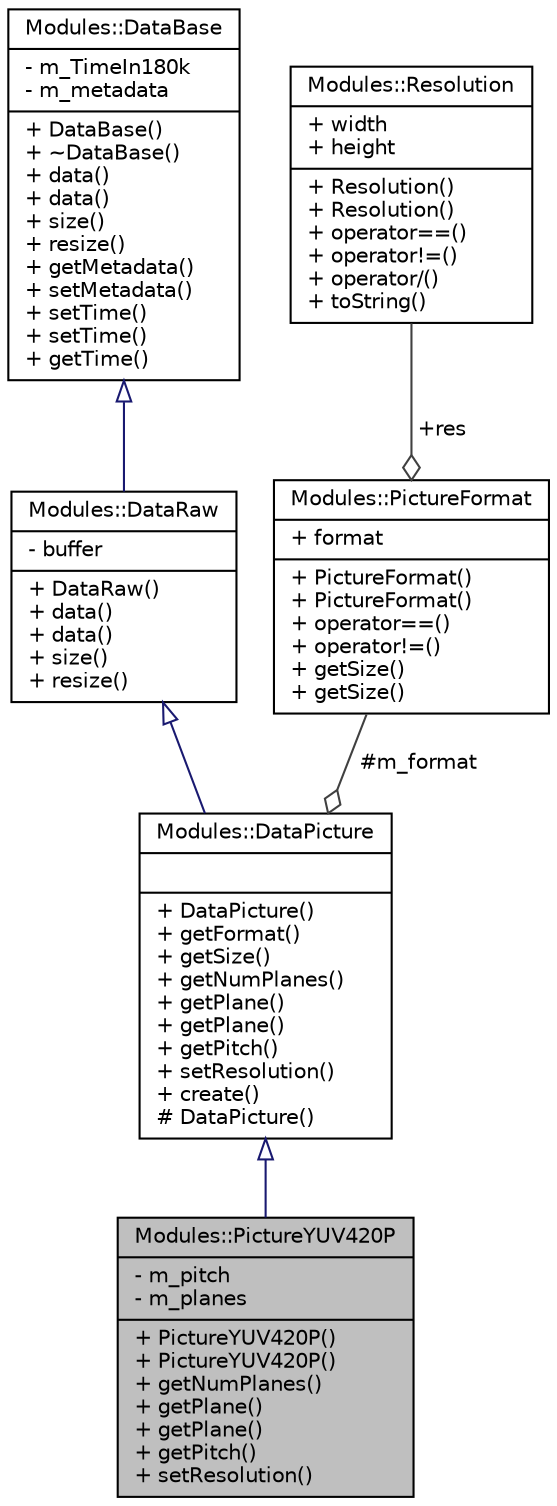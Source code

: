 digraph "Modules::PictureYUV420P"
{
 // INTERACTIVE_SVG=YES
  edge [fontname="Helvetica",fontsize="10",labelfontname="Helvetica",labelfontsize="10"];
  node [fontname="Helvetica",fontsize="10",shape=record];
  Node1 [label="{Modules::PictureYUV420P\n|- m_pitch\l- m_planes\l|+ PictureYUV420P()\l+ PictureYUV420P()\l+ getNumPlanes()\l+ getPlane()\l+ getPlane()\l+ getPitch()\l+ setResolution()\l}",height=0.2,width=0.4,color="black", fillcolor="grey75", style="filled", fontcolor="black"];
  Node2 -> Node1 [dir="back",color="midnightblue",fontsize="10",style="solid",arrowtail="onormal",fontname="Helvetica"];
  Node2 [label="{Modules::DataPicture\n||+ DataPicture()\l+ getFormat()\l+ getSize()\l+ getNumPlanes()\l+ getPlane()\l+ getPlane()\l+ getPitch()\l+ setResolution()\l+ create()\l# DataPicture()\l}",height=0.2,width=0.4,color="black", fillcolor="white", style="filled",URL="$class_modules_1_1_data_picture.html"];
  Node3 -> Node2 [dir="back",color="midnightblue",fontsize="10",style="solid",arrowtail="onormal",fontname="Helvetica"];
  Node3 [label="{Modules::DataRaw\n|- buffer\l|+ DataRaw()\l+ data()\l+ data()\l+ size()\l+ resize()\l}",height=0.2,width=0.4,color="black", fillcolor="white", style="filled",URL="$class_modules_1_1_data_raw.html"];
  Node4 -> Node3 [dir="back",color="midnightblue",fontsize="10",style="solid",arrowtail="onormal",fontname="Helvetica"];
  Node4 [label="{Modules::DataBase\n|- m_TimeIn180k\l- m_metadata\l|+ DataBase()\l+ ~DataBase()\l+ data()\l+ data()\l+ size()\l+ resize()\l+ getMetadata()\l+ setMetadata()\l+ setTime()\l+ setTime()\l+ getTime()\l}",height=0.2,width=0.4,color="black", fillcolor="white", style="filled",URL="$class_modules_1_1_data_base.html"];
  Node5 -> Node2 [color="grey25",fontsize="10",style="solid",label=" #m_format" ,arrowhead="odiamond",fontname="Helvetica"];
  Node5 [label="{Modules::PictureFormat\n|+ format\l|+ PictureFormat()\l+ PictureFormat()\l+ operator==()\l+ operator!=()\l+ getSize()\l+ getSize()\l}",height=0.2,width=0.4,color="black", fillcolor="white", style="filled",URL="$class_modules_1_1_picture_format.html"];
  Node6 -> Node5 [color="grey25",fontsize="10",style="solid",label=" +res" ,arrowhead="odiamond",fontname="Helvetica"];
  Node6 [label="{Modules::Resolution\n|+ width\l+ height\l|+ Resolution()\l+ Resolution()\l+ operator==()\l+ operator!=()\l+ operator/()\l+ toString()\l}",height=0.2,width=0.4,color="black", fillcolor="white", style="filled",URL="$struct_modules_1_1_resolution.html"];
}
